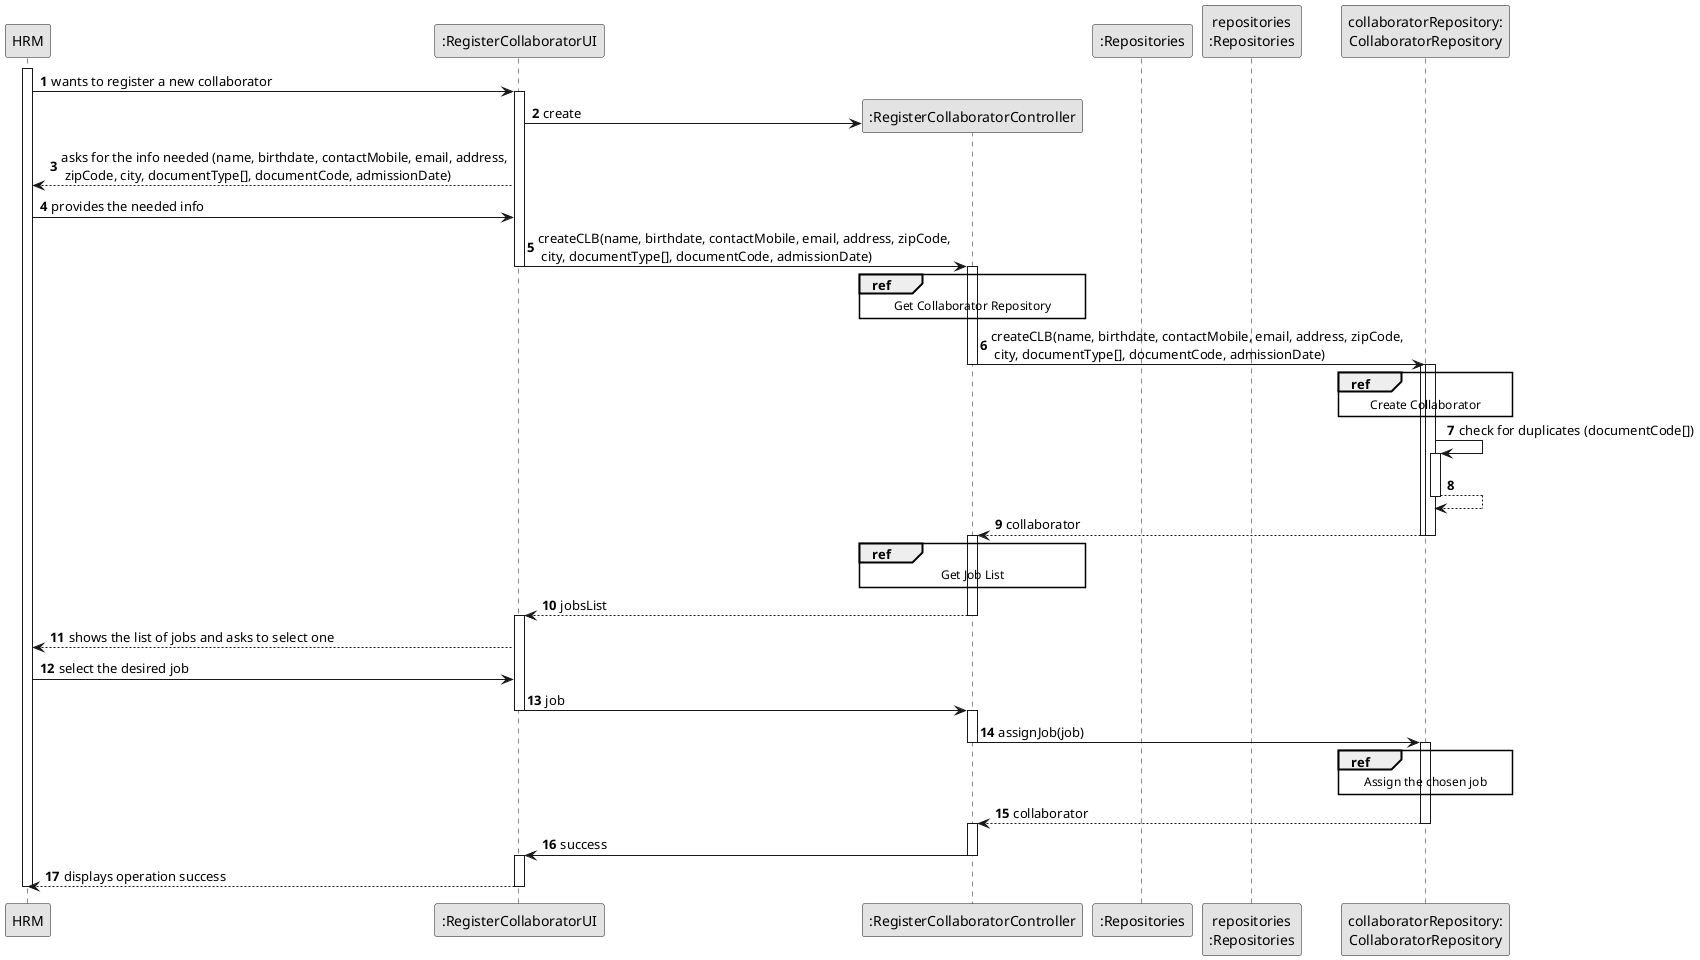 @startuml
skinparam monochrome true
skinparam packageStyle rectangle
skinparam shadowing false

autonumber

participant "HRM" as HRM
participant ":RegisterCollaboratorUI" as UI
participant ":RegisterCollaboratorController" as CTRL
participant ":Repositories" as GlobRepo
participant "repositories\n:Repositories" as PLAT
participant "collaboratorRepository:\nCollaboratorRepository" as CLBREP


activate HRM
HRM -> UI : wants to register a new collaborator
activate UI
UI -> CTRL** : create
UI --> HRM : asks for the info needed (name, birthdate, contactMobile, email, address,\n zipCode, city, documentType[], documentCode, admissionDate)
HRM -> UI : provides the needed info
'UI --> HRM : shows a verification dialog
'HRM -> UI : confirms collaborator creation
UI -> CTRL : createCLB(name, birthdate, contactMobile, email, address, zipCode,\n city, documentType[], documentCode, admissionDate)
deactivate UI
activate CTRL
        ref over CTRL
            Get Collaborator Repository
        end ref

CTRL -> CLBREP : createCLB(name, birthdate, contactMobile, email, address, zipCode,\n city, documentType[], documentCode, admissionDate)
deactivate CTRL
activate CLBREP
        ref over CLBREP
            Create Collaborator
        end ref

activate CLBREP

CLBREP -> CLBREP : check for duplicates (documentCode[])
activate CLBREP
CLBREP --> CLBREP
deactivate CLBREP
CLBREP --> CTRL : collaborator
deactivate CLBREP
deactivate CLBREP

activate CTRL
ref over CTRL
                         Get Job List
                     end ref
CTRL -->UI : jobsList
deactivate CTRL
activate UI
UI --> HRM : shows the list of jobs and asks to select one
HRM -> UI : select the desired job
UI -> CTRL : job
deactivate UI
activate CTRL


CTRL ->CLBREP : assignJob(job)
deactivate CTRL
activate CLBREP

        ref over CLBREP
            Assign the chosen job
        end ref
CLBREP --> CTRL : collaborator
deactivate CLBREP
activate CTRL
CTRL -> UI : success
deactivate CTRL
activate UI
UI --> HRM : displays operation success
deactivate UI
deactivate HRM
@enduml
